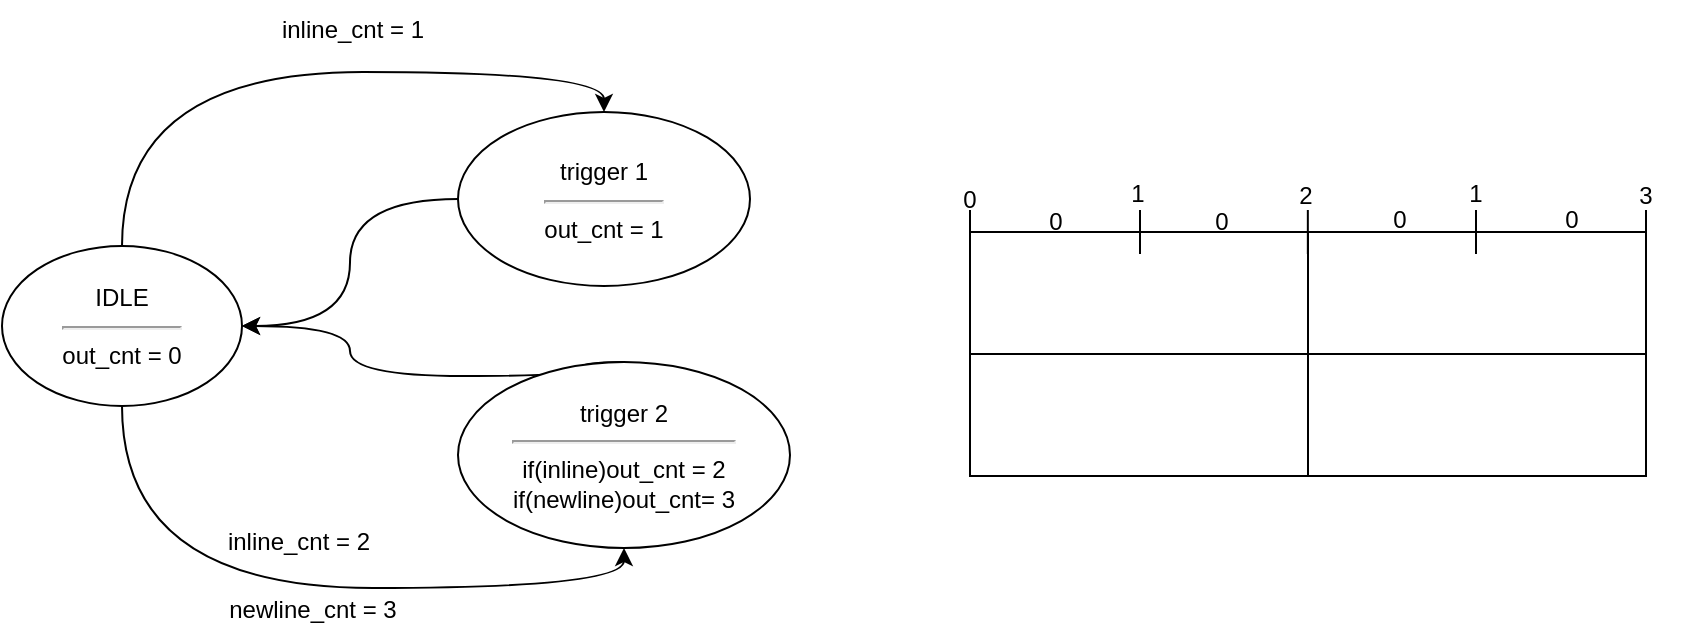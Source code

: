 <mxfile version="22.1.0" type="github">
  <diagram name="Page-1" id="B7dvrdiz3QRLkiSaSS6b">
    <mxGraphModel dx="830" dy="295" grid="1" gridSize="1" guides="1" tooltips="1" connect="1" arrows="1" fold="1" page="1" pageScale="1" pageWidth="1100" pageHeight="850" math="0" shadow="0">
      <root>
        <mxCell id="0" />
        <mxCell id="1" parent="0" />
        <mxCell id="h9zx9sQTkyY40kXCvM0r-2" style="edgeStyle=orthogonalEdgeStyle;rounded=0;orthogonalLoop=1;jettySize=auto;html=1;exitX=0.5;exitY=1;exitDx=0;exitDy=0;entryX=0.5;entryY=1;entryDx=0;entryDy=0;curved=1;" edge="1" parent="1" source="U9dns1udBrLqBRFEPLwW-1" target="U9dns1udBrLqBRFEPLwW-3">
          <mxGeometry relative="1" as="geometry" />
        </mxCell>
        <mxCell id="h9zx9sQTkyY40kXCvM0r-6" style="edgeStyle=orthogonalEdgeStyle;rounded=0;orthogonalLoop=1;jettySize=auto;html=1;exitX=0.5;exitY=0;exitDx=0;exitDy=0;entryX=0.5;entryY=0;entryDx=0;entryDy=0;curved=1;" edge="1" parent="1" source="U9dns1udBrLqBRFEPLwW-1" target="U9dns1udBrLqBRFEPLwW-2">
          <mxGeometry relative="1" as="geometry" />
        </mxCell>
        <mxCell id="U9dns1udBrLqBRFEPLwW-1" value="IDLE&lt;hr&gt;out_cnt = 0" style="ellipse;whiteSpace=wrap;html=1;" parent="1" vertex="1">
          <mxGeometry x="252" y="347" width="120" height="80" as="geometry" />
        </mxCell>
        <mxCell id="h9zx9sQTkyY40kXCvM0r-4" style="edgeStyle=orthogonalEdgeStyle;rounded=0;orthogonalLoop=1;jettySize=auto;html=1;entryX=1;entryY=0.5;entryDx=0;entryDy=0;curved=1;" edge="1" parent="1" source="U9dns1udBrLqBRFEPLwW-2" target="U9dns1udBrLqBRFEPLwW-1">
          <mxGeometry relative="1" as="geometry" />
        </mxCell>
        <mxCell id="U9dns1udBrLqBRFEPLwW-2" value="trigger 1&lt;hr&gt;out_cnt = 1" style="ellipse;whiteSpace=wrap;html=1;" parent="1" vertex="1">
          <mxGeometry x="480" y="280" width="146" height="87" as="geometry" />
        </mxCell>
        <mxCell id="h9zx9sQTkyY40kXCvM0r-3" style="edgeStyle=orthogonalEdgeStyle;rounded=0;orthogonalLoop=1;jettySize=auto;html=1;exitX=0.5;exitY=0;exitDx=0;exitDy=0;entryX=1;entryY=0.5;entryDx=0;entryDy=0;curved=1;" edge="1" parent="1" source="U9dns1udBrLqBRFEPLwW-3" target="U9dns1udBrLqBRFEPLwW-1">
          <mxGeometry relative="1" as="geometry">
            <Array as="points">
              <mxPoint x="540" y="412" />
              <mxPoint x="426" y="412" />
              <mxPoint x="426" y="387" />
            </Array>
          </mxGeometry>
        </mxCell>
        <mxCell id="U9dns1udBrLqBRFEPLwW-3" value="trigger 2&lt;hr&gt;if(inline)out_cnt = 2&lt;br&gt;if(newline)out_cnt= 3" style="ellipse;whiteSpace=wrap;html=1;" parent="1" vertex="1">
          <mxGeometry x="480" y="405" width="166" height="93" as="geometry" />
        </mxCell>
        <mxCell id="h9zx9sQTkyY40kXCvM0r-7" value="" style="rounded=0;whiteSpace=wrap;html=1;" vertex="1" parent="1">
          <mxGeometry x="736" y="340" width="338" height="122" as="geometry" />
        </mxCell>
        <mxCell id="h9zx9sQTkyY40kXCvM0r-9" value="" style="endArrow=none;html=1;rounded=0;entryX=0.5;entryY=0;entryDx=0;entryDy=0;exitX=0.5;exitY=1;exitDx=0;exitDy=0;" edge="1" parent="1" source="h9zx9sQTkyY40kXCvM0r-7" target="h9zx9sQTkyY40kXCvM0r-7">
          <mxGeometry width="50" height="50" relative="1" as="geometry">
            <mxPoint x="917" y="449" as="sourcePoint" />
            <mxPoint x="967" y="399" as="targetPoint" />
          </mxGeometry>
        </mxCell>
        <mxCell id="h9zx9sQTkyY40kXCvM0r-11" value="" style="endArrow=none;html=1;rounded=0;entryX=1;entryY=0.5;entryDx=0;entryDy=0;exitX=0;exitY=0.5;exitDx=0;exitDy=0;" edge="1" parent="1" source="h9zx9sQTkyY40kXCvM0r-7" target="h9zx9sQTkyY40kXCvM0r-7">
          <mxGeometry width="50" height="50" relative="1" as="geometry">
            <mxPoint x="865" y="569" as="sourcePoint" />
            <mxPoint x="865" y="447" as="targetPoint" />
          </mxGeometry>
        </mxCell>
        <mxCell id="h9zx9sQTkyY40kXCvM0r-14" value="" style="endArrow=none;html=1;rounded=0;" edge="1" parent="1">
          <mxGeometry width="50" height="50" relative="1" as="geometry">
            <mxPoint x="821" y="329" as="sourcePoint" />
            <mxPoint x="821" y="351" as="targetPoint" />
          </mxGeometry>
        </mxCell>
        <mxCell id="h9zx9sQTkyY40kXCvM0r-15" value="" style="endArrow=none;html=1;rounded=0;" edge="1" parent="1">
          <mxGeometry width="50" height="50" relative="1" as="geometry">
            <mxPoint x="904.92" y="329" as="sourcePoint" />
            <mxPoint x="904.92" y="351" as="targetPoint" />
          </mxGeometry>
        </mxCell>
        <mxCell id="h9zx9sQTkyY40kXCvM0r-16" value="" style="endArrow=none;html=1;rounded=0;" edge="1" parent="1">
          <mxGeometry width="50" height="50" relative="1" as="geometry">
            <mxPoint x="989" y="329" as="sourcePoint" />
            <mxPoint x="989" y="351" as="targetPoint" />
          </mxGeometry>
        </mxCell>
        <mxCell id="h9zx9sQTkyY40kXCvM0r-17" value="" style="endArrow=none;html=1;rounded=0;" edge="1" parent="1">
          <mxGeometry width="50" height="50" relative="1" as="geometry">
            <mxPoint x="1074" y="329" as="sourcePoint" />
            <mxPoint x="1074" y="351" as="targetPoint" />
          </mxGeometry>
        </mxCell>
        <mxCell id="h9zx9sQTkyY40kXCvM0r-18" value="" style="endArrow=none;html=1;rounded=0;" edge="1" parent="1">
          <mxGeometry width="50" height="50" relative="1" as="geometry">
            <mxPoint x="736" y="329" as="sourcePoint" />
            <mxPoint x="736" y="351" as="targetPoint" />
          </mxGeometry>
        </mxCell>
        <mxCell id="h9zx9sQTkyY40kXCvM0r-19" value="0" style="text;html=1;strokeColor=none;fillColor=none;align=center;verticalAlign=middle;whiteSpace=wrap;rounded=0;" vertex="1" parent="1">
          <mxGeometry x="706" y="318.5" width="60" height="10" as="geometry" />
        </mxCell>
        <mxCell id="h9zx9sQTkyY40kXCvM0r-20" value="1" style="text;html=1;strokeColor=none;fillColor=none;align=center;verticalAlign=middle;whiteSpace=wrap;rounded=0;" vertex="1" parent="1">
          <mxGeometry x="790" y="316" width="60" height="10" as="geometry" />
        </mxCell>
        <mxCell id="h9zx9sQTkyY40kXCvM0r-22" value="0" style="text;html=1;strokeColor=none;fillColor=none;align=center;verticalAlign=middle;whiteSpace=wrap;rounded=0;" vertex="1" parent="1">
          <mxGeometry x="749" y="330" width="60" height="10" as="geometry" />
        </mxCell>
        <mxCell id="h9zx9sQTkyY40kXCvM0r-23" value="2" style="text;html=1;strokeColor=none;fillColor=none;align=center;verticalAlign=middle;whiteSpace=wrap;rounded=0;" vertex="1" parent="1">
          <mxGeometry x="874" y="317" width="60" height="10" as="geometry" />
        </mxCell>
        <mxCell id="h9zx9sQTkyY40kXCvM0r-24" value="1" style="text;html=1;strokeColor=none;fillColor=none;align=center;verticalAlign=middle;whiteSpace=wrap;rounded=0;" vertex="1" parent="1">
          <mxGeometry x="959" y="315.5" width="60" height="10" as="geometry" />
        </mxCell>
        <mxCell id="h9zx9sQTkyY40kXCvM0r-25" value="3" style="text;html=1;strokeColor=none;fillColor=none;align=center;verticalAlign=middle;whiteSpace=wrap;rounded=0;" vertex="1" parent="1">
          <mxGeometry x="1044" y="317" width="60" height="10" as="geometry" />
        </mxCell>
        <mxCell id="h9zx9sQTkyY40kXCvM0r-26" value="0" style="text;html=1;strokeColor=none;fillColor=none;align=center;verticalAlign=middle;whiteSpace=wrap;rounded=0;" vertex="1" parent="1">
          <mxGeometry x="832" y="330" width="60" height="10" as="geometry" />
        </mxCell>
        <mxCell id="h9zx9sQTkyY40kXCvM0r-27" value="0" style="text;html=1;strokeColor=none;fillColor=none;align=center;verticalAlign=middle;whiteSpace=wrap;rounded=0;" vertex="1" parent="1">
          <mxGeometry x="921" y="329" width="60" height="10" as="geometry" />
        </mxCell>
        <mxCell id="h9zx9sQTkyY40kXCvM0r-28" value="0" style="text;html=1;strokeColor=none;fillColor=none;align=center;verticalAlign=middle;whiteSpace=wrap;rounded=0;" vertex="1" parent="1">
          <mxGeometry x="1007" y="328.5" width="60" height="10" as="geometry" />
        </mxCell>
        <mxCell id="h9zx9sQTkyY40kXCvM0r-29" value="inline_cnt = 1" style="text;html=1;strokeColor=none;fillColor=none;align=center;verticalAlign=middle;whiteSpace=wrap;rounded=0;" vertex="1" parent="1">
          <mxGeometry x="389" y="224" width="77" height="30" as="geometry" />
        </mxCell>
        <mxCell id="h9zx9sQTkyY40kXCvM0r-30" value="inline_cnt = 2" style="text;html=1;strokeColor=none;fillColor=none;align=center;verticalAlign=middle;whiteSpace=wrap;rounded=0;" vertex="1" parent="1">
          <mxGeometry x="362" y="480" width="77" height="30" as="geometry" />
        </mxCell>
        <mxCell id="h9zx9sQTkyY40kXCvM0r-31" value="newline_cnt = 3" style="text;html=1;strokeColor=none;fillColor=none;align=center;verticalAlign=middle;whiteSpace=wrap;rounded=0;" vertex="1" parent="1">
          <mxGeometry x="364" y="514" width="87" height="30" as="geometry" />
        </mxCell>
      </root>
    </mxGraphModel>
  </diagram>
</mxfile>
